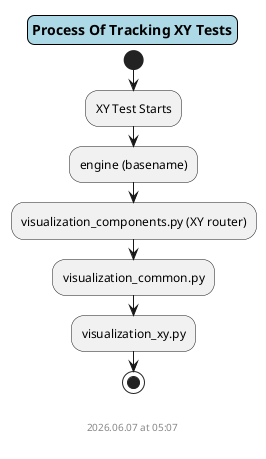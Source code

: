 @startuml plate-buckling
skinparam titleBorderRoundCorner 14
skinparam titleBorderThickness 1
skinparam titleBorderColor black
skinparam titleBackgroundColor lightblue

title Process Of Tracking XY Tests

start

:XY Test Starts;
:engine (basename);
:visualization_components.py (XY router);
:visualization_common.py;
:visualization_xy.py;


stop


footer


%date("yyyy.MM.dd' at 'HH:mm")
%filename()
end footer

@enduml


